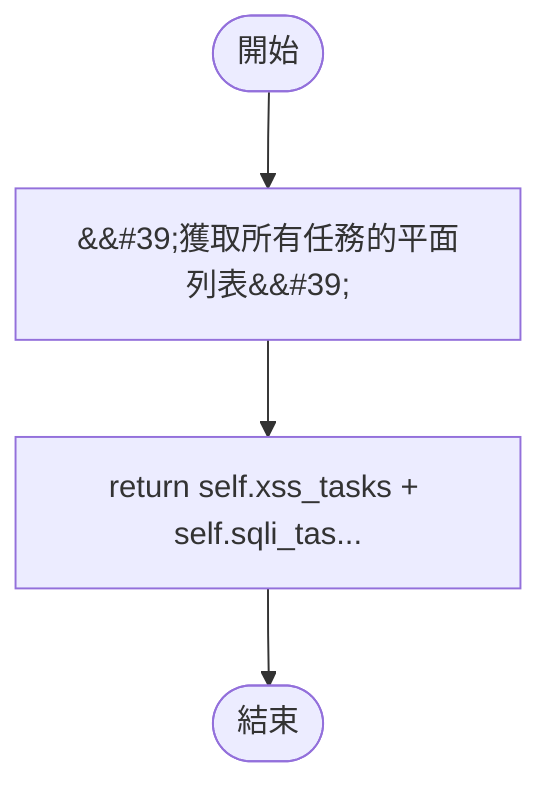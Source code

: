 flowchart TB
    n1([開始])
    n2([結束])
    n3[&amp;&#35;39;獲取所有任務的平面列表&amp;&#35;39;]
    n4[return self.xss_tasks + self.sqli_tas...]
    n1 --> n3
    n3 --> n4
    n4 --> n2
